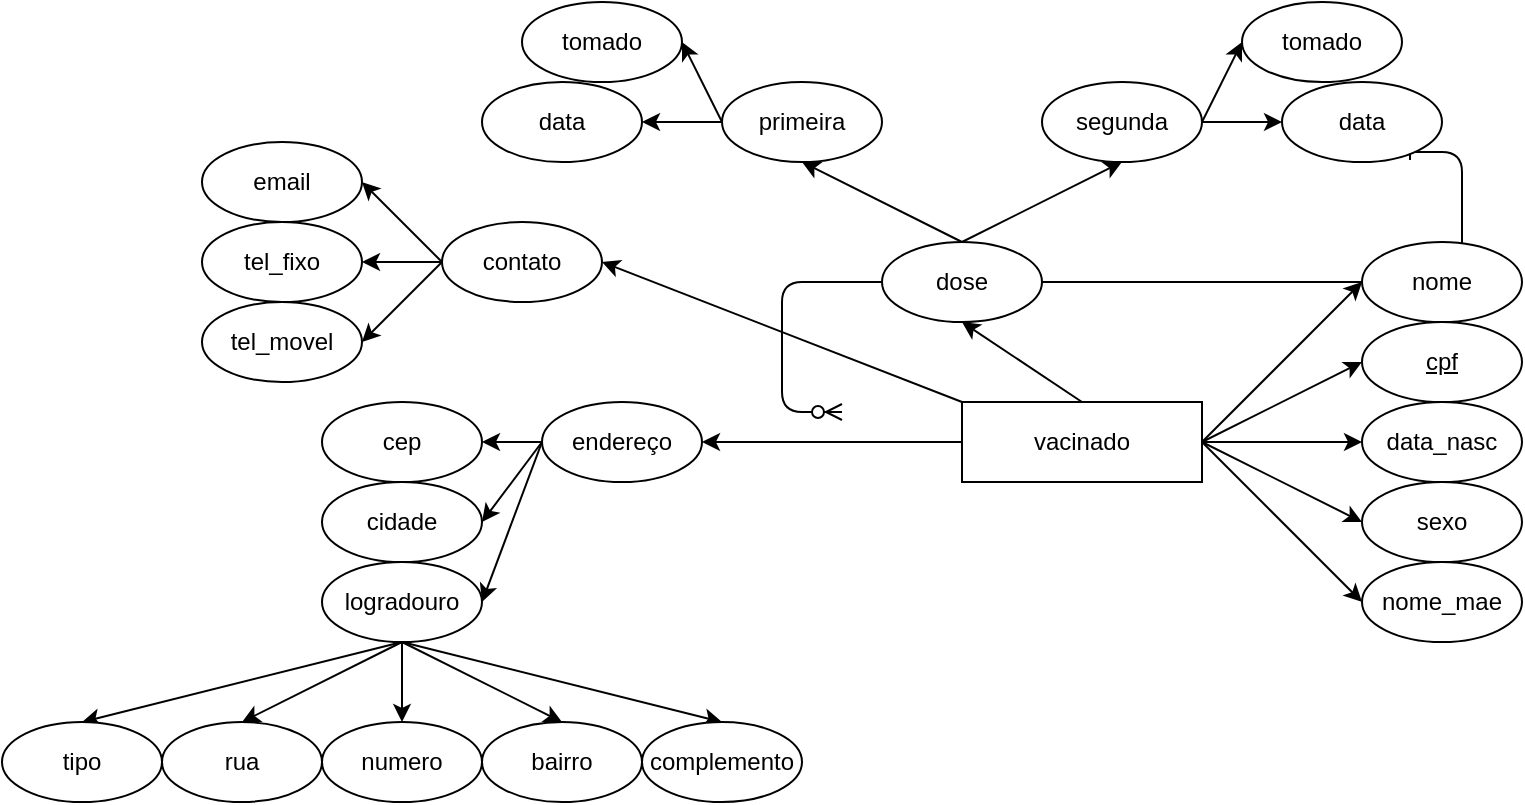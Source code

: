 <mxfile version="14.4.5" type="github">
  <diagram id="R2lEEEUBdFMjLlhIrx00" name="Page-1">
    <mxGraphModel dx="1021" dy="536" grid="1" gridSize="10" guides="1" tooltips="1" connect="1" arrows="1" fold="1" page="1" pageScale="1" pageWidth="850" pageHeight="1100" math="0" shadow="0" extFonts="Permanent Marker^https://fonts.googleapis.com/css?family=Permanent+Marker">
      <root>
        <mxCell id="0" />
        <mxCell id="1" parent="0" />
        <mxCell id="C-vyLk0tnHw3VtMMgP7b-12" value="" style="edgeStyle=entityRelationEdgeStyle;endArrow=ERzeroToMany;startArrow=ERone;endFill=1;startFill=0;" parent="1" target="C-vyLk0tnHw3VtMMgP7b-17" edge="1">
          <mxGeometry width="100" height="100" relative="1" as="geometry">
            <mxPoint x="740" y="75" as="sourcePoint" />
            <mxPoint x="460" y="205" as="targetPoint" />
          </mxGeometry>
        </mxCell>
        <mxCell id="0mzesN_WcEqe4faNA7i8-20" style="edgeStyle=none;rounded=0;orthogonalLoop=1;jettySize=auto;html=1;exitX=1;exitY=0.5;exitDx=0;exitDy=0;entryX=0;entryY=0.5;entryDx=0;entryDy=0;" edge="1" parent="1" source="0mzesN_WcEqe4faNA7i8-1" target="0mzesN_WcEqe4faNA7i8-2">
          <mxGeometry relative="1" as="geometry" />
        </mxCell>
        <mxCell id="0mzesN_WcEqe4faNA7i8-21" style="edgeStyle=none;rounded=0;orthogonalLoop=1;jettySize=auto;html=1;exitX=1;exitY=0.5;exitDx=0;exitDy=0;entryX=0;entryY=0.5;entryDx=0;entryDy=0;" edge="1" parent="1" source="0mzesN_WcEqe4faNA7i8-1" target="0mzesN_WcEqe4faNA7i8-3">
          <mxGeometry relative="1" as="geometry" />
        </mxCell>
        <mxCell id="0mzesN_WcEqe4faNA7i8-22" style="edgeStyle=none;rounded=0;orthogonalLoop=1;jettySize=auto;html=1;exitX=1;exitY=0.5;exitDx=0;exitDy=0;entryX=0;entryY=0.5;entryDx=0;entryDy=0;" edge="1" parent="1" source="0mzesN_WcEqe4faNA7i8-1" target="0mzesN_WcEqe4faNA7i8-4">
          <mxGeometry relative="1" as="geometry" />
        </mxCell>
        <mxCell id="0mzesN_WcEqe4faNA7i8-23" style="edgeStyle=none;rounded=0;orthogonalLoop=1;jettySize=auto;html=1;exitX=1;exitY=0.5;exitDx=0;exitDy=0;entryX=0;entryY=0.5;entryDx=0;entryDy=0;" edge="1" parent="1" source="0mzesN_WcEqe4faNA7i8-1" target="0mzesN_WcEqe4faNA7i8-5">
          <mxGeometry relative="1" as="geometry" />
        </mxCell>
        <mxCell id="0mzesN_WcEqe4faNA7i8-24" style="edgeStyle=none;rounded=0;orthogonalLoop=1;jettySize=auto;html=1;exitX=1;exitY=0.5;exitDx=0;exitDy=0;entryX=0;entryY=0.5;entryDx=0;entryDy=0;" edge="1" parent="1" source="0mzesN_WcEqe4faNA7i8-1" target="0mzesN_WcEqe4faNA7i8-6">
          <mxGeometry relative="1" as="geometry" />
        </mxCell>
        <mxCell id="0mzesN_WcEqe4faNA7i8-43" style="edgeStyle=none;rounded=0;orthogonalLoop=1;jettySize=auto;html=1;exitX=0;exitY=0;exitDx=0;exitDy=0;entryX=1;entryY=0.5;entryDx=0;entryDy=0;" edge="1" parent="1" source="0mzesN_WcEqe4faNA7i8-1" target="0mzesN_WcEqe4faNA7i8-7">
          <mxGeometry relative="1" as="geometry" />
        </mxCell>
        <mxCell id="0mzesN_WcEqe4faNA7i8-44" style="edgeStyle=none;rounded=0;orthogonalLoop=1;jettySize=auto;html=1;exitX=0.5;exitY=0;exitDx=0;exitDy=0;entryX=0.5;entryY=1;entryDx=0;entryDy=0;" edge="1" parent="1" source="0mzesN_WcEqe4faNA7i8-1" target="0mzesN_WcEqe4faNA7i8-8">
          <mxGeometry relative="1" as="geometry" />
        </mxCell>
        <mxCell id="0mzesN_WcEqe4faNA7i8-60" style="edgeStyle=none;rounded=0;orthogonalLoop=1;jettySize=auto;html=1;exitX=0;exitY=0.5;exitDx=0;exitDy=0;entryX=1;entryY=0.5;entryDx=0;entryDy=0;" edge="1" parent="1" source="0mzesN_WcEqe4faNA7i8-1" target="0mzesN_WcEqe4faNA7i8-9">
          <mxGeometry relative="1" as="geometry" />
        </mxCell>
        <mxCell id="0mzesN_WcEqe4faNA7i8-1" value="vacinado" style="rounded=0;whiteSpace=wrap;html=1;" vertex="1" parent="1">
          <mxGeometry x="520" y="200" width="120" height="40" as="geometry" />
        </mxCell>
        <mxCell id="0mzesN_WcEqe4faNA7i8-2" value="nome" style="ellipse;whiteSpace=wrap;html=1;" vertex="1" parent="1">
          <mxGeometry x="720" y="120" width="80" height="40" as="geometry" />
        </mxCell>
        <mxCell id="0mzesN_WcEqe4faNA7i8-3" value="&lt;u&gt;cpf&lt;/u&gt;" style="ellipse;whiteSpace=wrap;html=1;" vertex="1" parent="1">
          <mxGeometry x="720" y="160" width="80" height="40" as="geometry" />
        </mxCell>
        <mxCell id="0mzesN_WcEqe4faNA7i8-4" value="&lt;div&gt;data_nasc&lt;/div&gt;" style="ellipse;whiteSpace=wrap;html=1;" vertex="1" parent="1">
          <mxGeometry x="720" y="200" width="80" height="40" as="geometry" />
        </mxCell>
        <mxCell id="0mzesN_WcEqe4faNA7i8-5" value="sexo" style="ellipse;whiteSpace=wrap;html=1;" vertex="1" parent="1">
          <mxGeometry x="720" y="240" width="80" height="40" as="geometry" />
        </mxCell>
        <mxCell id="0mzesN_WcEqe4faNA7i8-6" value="&lt;div&gt;nome_mae&lt;/div&gt;" style="ellipse;whiteSpace=wrap;html=1;" vertex="1" parent="1">
          <mxGeometry x="720" y="280" width="80" height="40" as="geometry" />
        </mxCell>
        <mxCell id="0mzesN_WcEqe4faNA7i8-16" style="rounded=0;orthogonalLoop=1;jettySize=auto;html=1;exitX=0;exitY=0.5;exitDx=0;exitDy=0;entryX=1;entryY=0.5;entryDx=0;entryDy=0;" edge="1" parent="1" source="0mzesN_WcEqe4faNA7i8-7" target="0mzesN_WcEqe4faNA7i8-10">
          <mxGeometry relative="1" as="geometry" />
        </mxCell>
        <mxCell id="0mzesN_WcEqe4faNA7i8-17" style="edgeStyle=none;rounded=0;orthogonalLoop=1;jettySize=auto;html=1;exitX=0;exitY=0.5;exitDx=0;exitDy=0;entryX=1;entryY=0.5;entryDx=0;entryDy=0;" edge="1" parent="1" source="0mzesN_WcEqe4faNA7i8-7" target="0mzesN_WcEqe4faNA7i8-11">
          <mxGeometry relative="1" as="geometry" />
        </mxCell>
        <mxCell id="0mzesN_WcEqe4faNA7i8-18" style="edgeStyle=none;rounded=0;orthogonalLoop=1;jettySize=auto;html=1;exitX=0;exitY=0.5;exitDx=0;exitDy=0;entryX=1;entryY=0.5;entryDx=0;entryDy=0;" edge="1" parent="1" source="0mzesN_WcEqe4faNA7i8-7" target="0mzesN_WcEqe4faNA7i8-12">
          <mxGeometry relative="1" as="geometry" />
        </mxCell>
        <mxCell id="0mzesN_WcEqe4faNA7i8-7" value="contato" style="ellipse;whiteSpace=wrap;html=1;" vertex="1" parent="1">
          <mxGeometry x="260" y="110" width="80" height="40" as="geometry" />
        </mxCell>
        <mxCell id="0mzesN_WcEqe4faNA7i8-48" style="edgeStyle=none;rounded=0;orthogonalLoop=1;jettySize=auto;html=1;exitX=0.5;exitY=0;exitDx=0;exitDy=0;entryX=0.5;entryY=1;entryDx=0;entryDy=0;" edge="1" parent="1" source="0mzesN_WcEqe4faNA7i8-8" target="0mzesN_WcEqe4faNA7i8-46">
          <mxGeometry relative="1" as="geometry" />
        </mxCell>
        <mxCell id="0mzesN_WcEqe4faNA7i8-49" style="edgeStyle=none;rounded=0;orthogonalLoop=1;jettySize=auto;html=1;exitX=0.5;exitY=0;exitDx=0;exitDy=0;entryX=0.5;entryY=1;entryDx=0;entryDy=0;" edge="1" parent="1" source="0mzesN_WcEqe4faNA7i8-8" target="0mzesN_WcEqe4faNA7i8-47">
          <mxGeometry relative="1" as="geometry" />
        </mxCell>
        <mxCell id="0mzesN_WcEqe4faNA7i8-8" value="dose" style="ellipse;whiteSpace=wrap;html=1;" vertex="1" parent="1">
          <mxGeometry x="480" y="120" width="80" height="40" as="geometry" />
        </mxCell>
        <mxCell id="0mzesN_WcEqe4faNA7i8-40" style="edgeStyle=none;rounded=0;orthogonalLoop=1;jettySize=auto;html=1;entryX=1;entryY=0.5;entryDx=0;entryDy=0;exitX=0;exitY=0.5;exitDx=0;exitDy=0;" edge="1" parent="1" source="0mzesN_WcEqe4faNA7i8-9" target="0mzesN_WcEqe4faNA7i8-26">
          <mxGeometry relative="1" as="geometry">
            <mxPoint x="300" y="260" as="sourcePoint" />
          </mxGeometry>
        </mxCell>
        <mxCell id="0mzesN_WcEqe4faNA7i8-41" style="edgeStyle=none;rounded=0;orthogonalLoop=1;jettySize=auto;html=1;exitX=0;exitY=0.5;exitDx=0;exitDy=0;entryX=1;entryY=0.5;entryDx=0;entryDy=0;" edge="1" parent="1" source="0mzesN_WcEqe4faNA7i8-9" target="0mzesN_WcEqe4faNA7i8-27">
          <mxGeometry relative="1" as="geometry" />
        </mxCell>
        <mxCell id="0mzesN_WcEqe4faNA7i8-42" style="edgeStyle=none;rounded=0;orthogonalLoop=1;jettySize=auto;html=1;exitX=0;exitY=0.5;exitDx=0;exitDy=0;entryX=1;entryY=0.5;entryDx=0;entryDy=0;" edge="1" parent="1" source="0mzesN_WcEqe4faNA7i8-9" target="0mzesN_WcEqe4faNA7i8-29">
          <mxGeometry relative="1" as="geometry" />
        </mxCell>
        <mxCell id="0mzesN_WcEqe4faNA7i8-9" value="endereço" style="ellipse;whiteSpace=wrap;html=1;" vertex="1" parent="1">
          <mxGeometry x="310" y="200" width="80" height="40" as="geometry" />
        </mxCell>
        <mxCell id="0mzesN_WcEqe4faNA7i8-10" value="tel_fixo" style="ellipse;whiteSpace=wrap;html=1;" vertex="1" parent="1">
          <mxGeometry x="140" y="110" width="80" height="40" as="geometry" />
        </mxCell>
        <mxCell id="0mzesN_WcEqe4faNA7i8-11" value="email" style="ellipse;whiteSpace=wrap;html=1;" vertex="1" parent="1">
          <mxGeometry x="140" y="70" width="80" height="40" as="geometry" />
        </mxCell>
        <mxCell id="0mzesN_WcEqe4faNA7i8-12" value="tel_movel" style="ellipse;whiteSpace=wrap;html=1;" vertex="1" parent="1">
          <mxGeometry x="140" y="150" width="80" height="40" as="geometry" />
        </mxCell>
        <mxCell id="0mzesN_WcEqe4faNA7i8-26" value="cep" style="ellipse;whiteSpace=wrap;html=1;" vertex="1" parent="1">
          <mxGeometry x="200" y="200" width="80" height="40" as="geometry" />
        </mxCell>
        <mxCell id="0mzesN_WcEqe4faNA7i8-27" value="cidade" style="ellipse;whiteSpace=wrap;html=1;" vertex="1" parent="1">
          <mxGeometry x="200" y="240" width="80" height="40" as="geometry" />
        </mxCell>
        <mxCell id="0mzesN_WcEqe4faNA7i8-35" style="edgeStyle=none;rounded=0;orthogonalLoop=1;jettySize=auto;html=1;exitX=0.5;exitY=1;exitDx=0;exitDy=0;entryX=0.5;entryY=0;entryDx=0;entryDy=0;" edge="1" parent="1" source="0mzesN_WcEqe4faNA7i8-29" target="0mzesN_WcEqe4faNA7i8-32">
          <mxGeometry relative="1" as="geometry" />
        </mxCell>
        <mxCell id="0mzesN_WcEqe4faNA7i8-36" style="edgeStyle=none;rounded=0;orthogonalLoop=1;jettySize=auto;html=1;exitX=0.5;exitY=1;exitDx=0;exitDy=0;entryX=0.5;entryY=0;entryDx=0;entryDy=0;" edge="1" parent="1" source="0mzesN_WcEqe4faNA7i8-29" target="0mzesN_WcEqe4faNA7i8-30">
          <mxGeometry relative="1" as="geometry" />
        </mxCell>
        <mxCell id="0mzesN_WcEqe4faNA7i8-37" style="edgeStyle=none;rounded=0;orthogonalLoop=1;jettySize=auto;html=1;exitX=0.5;exitY=1;exitDx=0;exitDy=0;entryX=0.5;entryY=0;entryDx=0;entryDy=0;" edge="1" parent="1" source="0mzesN_WcEqe4faNA7i8-29" target="0mzesN_WcEqe4faNA7i8-33">
          <mxGeometry relative="1" as="geometry" />
        </mxCell>
        <mxCell id="0mzesN_WcEqe4faNA7i8-38" style="edgeStyle=none;rounded=0;orthogonalLoop=1;jettySize=auto;html=1;exitX=0.5;exitY=1;exitDx=0;exitDy=0;entryX=0.5;entryY=0;entryDx=0;entryDy=0;" edge="1" parent="1" source="0mzesN_WcEqe4faNA7i8-29" target="0mzesN_WcEqe4faNA7i8-31">
          <mxGeometry relative="1" as="geometry" />
        </mxCell>
        <mxCell id="0mzesN_WcEqe4faNA7i8-39" style="edgeStyle=none;rounded=0;orthogonalLoop=1;jettySize=auto;html=1;exitX=0.5;exitY=1;exitDx=0;exitDy=0;entryX=0.5;entryY=0;entryDx=0;entryDy=0;" edge="1" parent="1" source="0mzesN_WcEqe4faNA7i8-29" target="0mzesN_WcEqe4faNA7i8-34">
          <mxGeometry relative="1" as="geometry" />
        </mxCell>
        <mxCell id="0mzesN_WcEqe4faNA7i8-29" value="logradouro" style="ellipse;whiteSpace=wrap;html=1;" vertex="1" parent="1">
          <mxGeometry x="200" y="280" width="80" height="40" as="geometry" />
        </mxCell>
        <mxCell id="0mzesN_WcEqe4faNA7i8-30" value="rua" style="ellipse;whiteSpace=wrap;html=1;" vertex="1" parent="1">
          <mxGeometry x="120" y="360" width="80" height="40" as="geometry" />
        </mxCell>
        <mxCell id="0mzesN_WcEqe4faNA7i8-31" value="bairro" style="ellipse;whiteSpace=wrap;html=1;" vertex="1" parent="1">
          <mxGeometry x="280" y="360" width="80" height="40" as="geometry" />
        </mxCell>
        <mxCell id="0mzesN_WcEqe4faNA7i8-32" value="tipo" style="ellipse;whiteSpace=wrap;html=1;" vertex="1" parent="1">
          <mxGeometry x="40" y="360" width="80" height="40" as="geometry" />
        </mxCell>
        <mxCell id="0mzesN_WcEqe4faNA7i8-33" value="numero" style="ellipse;whiteSpace=wrap;html=1;" vertex="1" parent="1">
          <mxGeometry x="200" y="360" width="80" height="40" as="geometry" />
        </mxCell>
        <mxCell id="0mzesN_WcEqe4faNA7i8-34" value="complemento" style="ellipse;whiteSpace=wrap;html=1;" vertex="1" parent="1">
          <mxGeometry x="360" y="360" width="80" height="40" as="geometry" />
        </mxCell>
        <mxCell id="0mzesN_WcEqe4faNA7i8-54" style="edgeStyle=none;rounded=0;orthogonalLoop=1;jettySize=auto;html=1;exitX=0;exitY=0.5;exitDx=0;exitDy=0;entryX=1;entryY=0.5;entryDx=0;entryDy=0;" edge="1" parent="1" source="0mzesN_WcEqe4faNA7i8-46" target="0mzesN_WcEqe4faNA7i8-50">
          <mxGeometry relative="1" as="geometry" />
        </mxCell>
        <mxCell id="0mzesN_WcEqe4faNA7i8-57" style="edgeStyle=none;rounded=0;orthogonalLoop=1;jettySize=auto;html=1;exitX=0;exitY=0.5;exitDx=0;exitDy=0;entryX=1;entryY=0.5;entryDx=0;entryDy=0;" edge="1" parent="1" source="0mzesN_WcEqe4faNA7i8-46" target="0mzesN_WcEqe4faNA7i8-51">
          <mxGeometry relative="1" as="geometry" />
        </mxCell>
        <mxCell id="0mzesN_WcEqe4faNA7i8-46" value="primeira" style="ellipse;whiteSpace=wrap;html=1;" vertex="1" parent="1">
          <mxGeometry x="400" y="40" width="80" height="40" as="geometry" />
        </mxCell>
        <mxCell id="0mzesN_WcEqe4faNA7i8-58" style="edgeStyle=none;rounded=0;orthogonalLoop=1;jettySize=auto;html=1;exitX=1;exitY=0.5;exitDx=0;exitDy=0;entryX=0;entryY=0.5;entryDx=0;entryDy=0;" edge="1" parent="1" source="0mzesN_WcEqe4faNA7i8-47" target="0mzesN_WcEqe4faNA7i8-52">
          <mxGeometry relative="1" as="geometry" />
        </mxCell>
        <mxCell id="0mzesN_WcEqe4faNA7i8-59" style="edgeStyle=none;rounded=0;orthogonalLoop=1;jettySize=auto;html=1;exitX=1;exitY=0.5;exitDx=0;exitDy=0;entryX=0;entryY=0.5;entryDx=0;entryDy=0;" edge="1" parent="1" source="0mzesN_WcEqe4faNA7i8-47" target="0mzesN_WcEqe4faNA7i8-53">
          <mxGeometry relative="1" as="geometry" />
        </mxCell>
        <mxCell id="0mzesN_WcEqe4faNA7i8-47" value="segunda" style="ellipse;whiteSpace=wrap;html=1;" vertex="1" parent="1">
          <mxGeometry x="560" y="40" width="80" height="40" as="geometry" />
        </mxCell>
        <mxCell id="0mzesN_WcEqe4faNA7i8-50" value="data" style="ellipse;whiteSpace=wrap;html=1;" vertex="1" parent="1">
          <mxGeometry x="280" y="40" width="80" height="40" as="geometry" />
        </mxCell>
        <mxCell id="0mzesN_WcEqe4faNA7i8-51" value="tomado" style="ellipse;whiteSpace=wrap;html=1;" vertex="1" parent="1">
          <mxGeometry x="300" width="80" height="40" as="geometry" />
        </mxCell>
        <mxCell id="0mzesN_WcEqe4faNA7i8-52" value="tomado" style="ellipse;whiteSpace=wrap;html=1;" vertex="1" parent="1">
          <mxGeometry x="660" width="80" height="40" as="geometry" />
        </mxCell>
        <mxCell id="0mzesN_WcEqe4faNA7i8-53" value="data" style="ellipse;whiteSpace=wrap;html=1;" vertex="1" parent="1">
          <mxGeometry x="680" y="40" width="80" height="40" as="geometry" />
        </mxCell>
      </root>
    </mxGraphModel>
  </diagram>
</mxfile>
